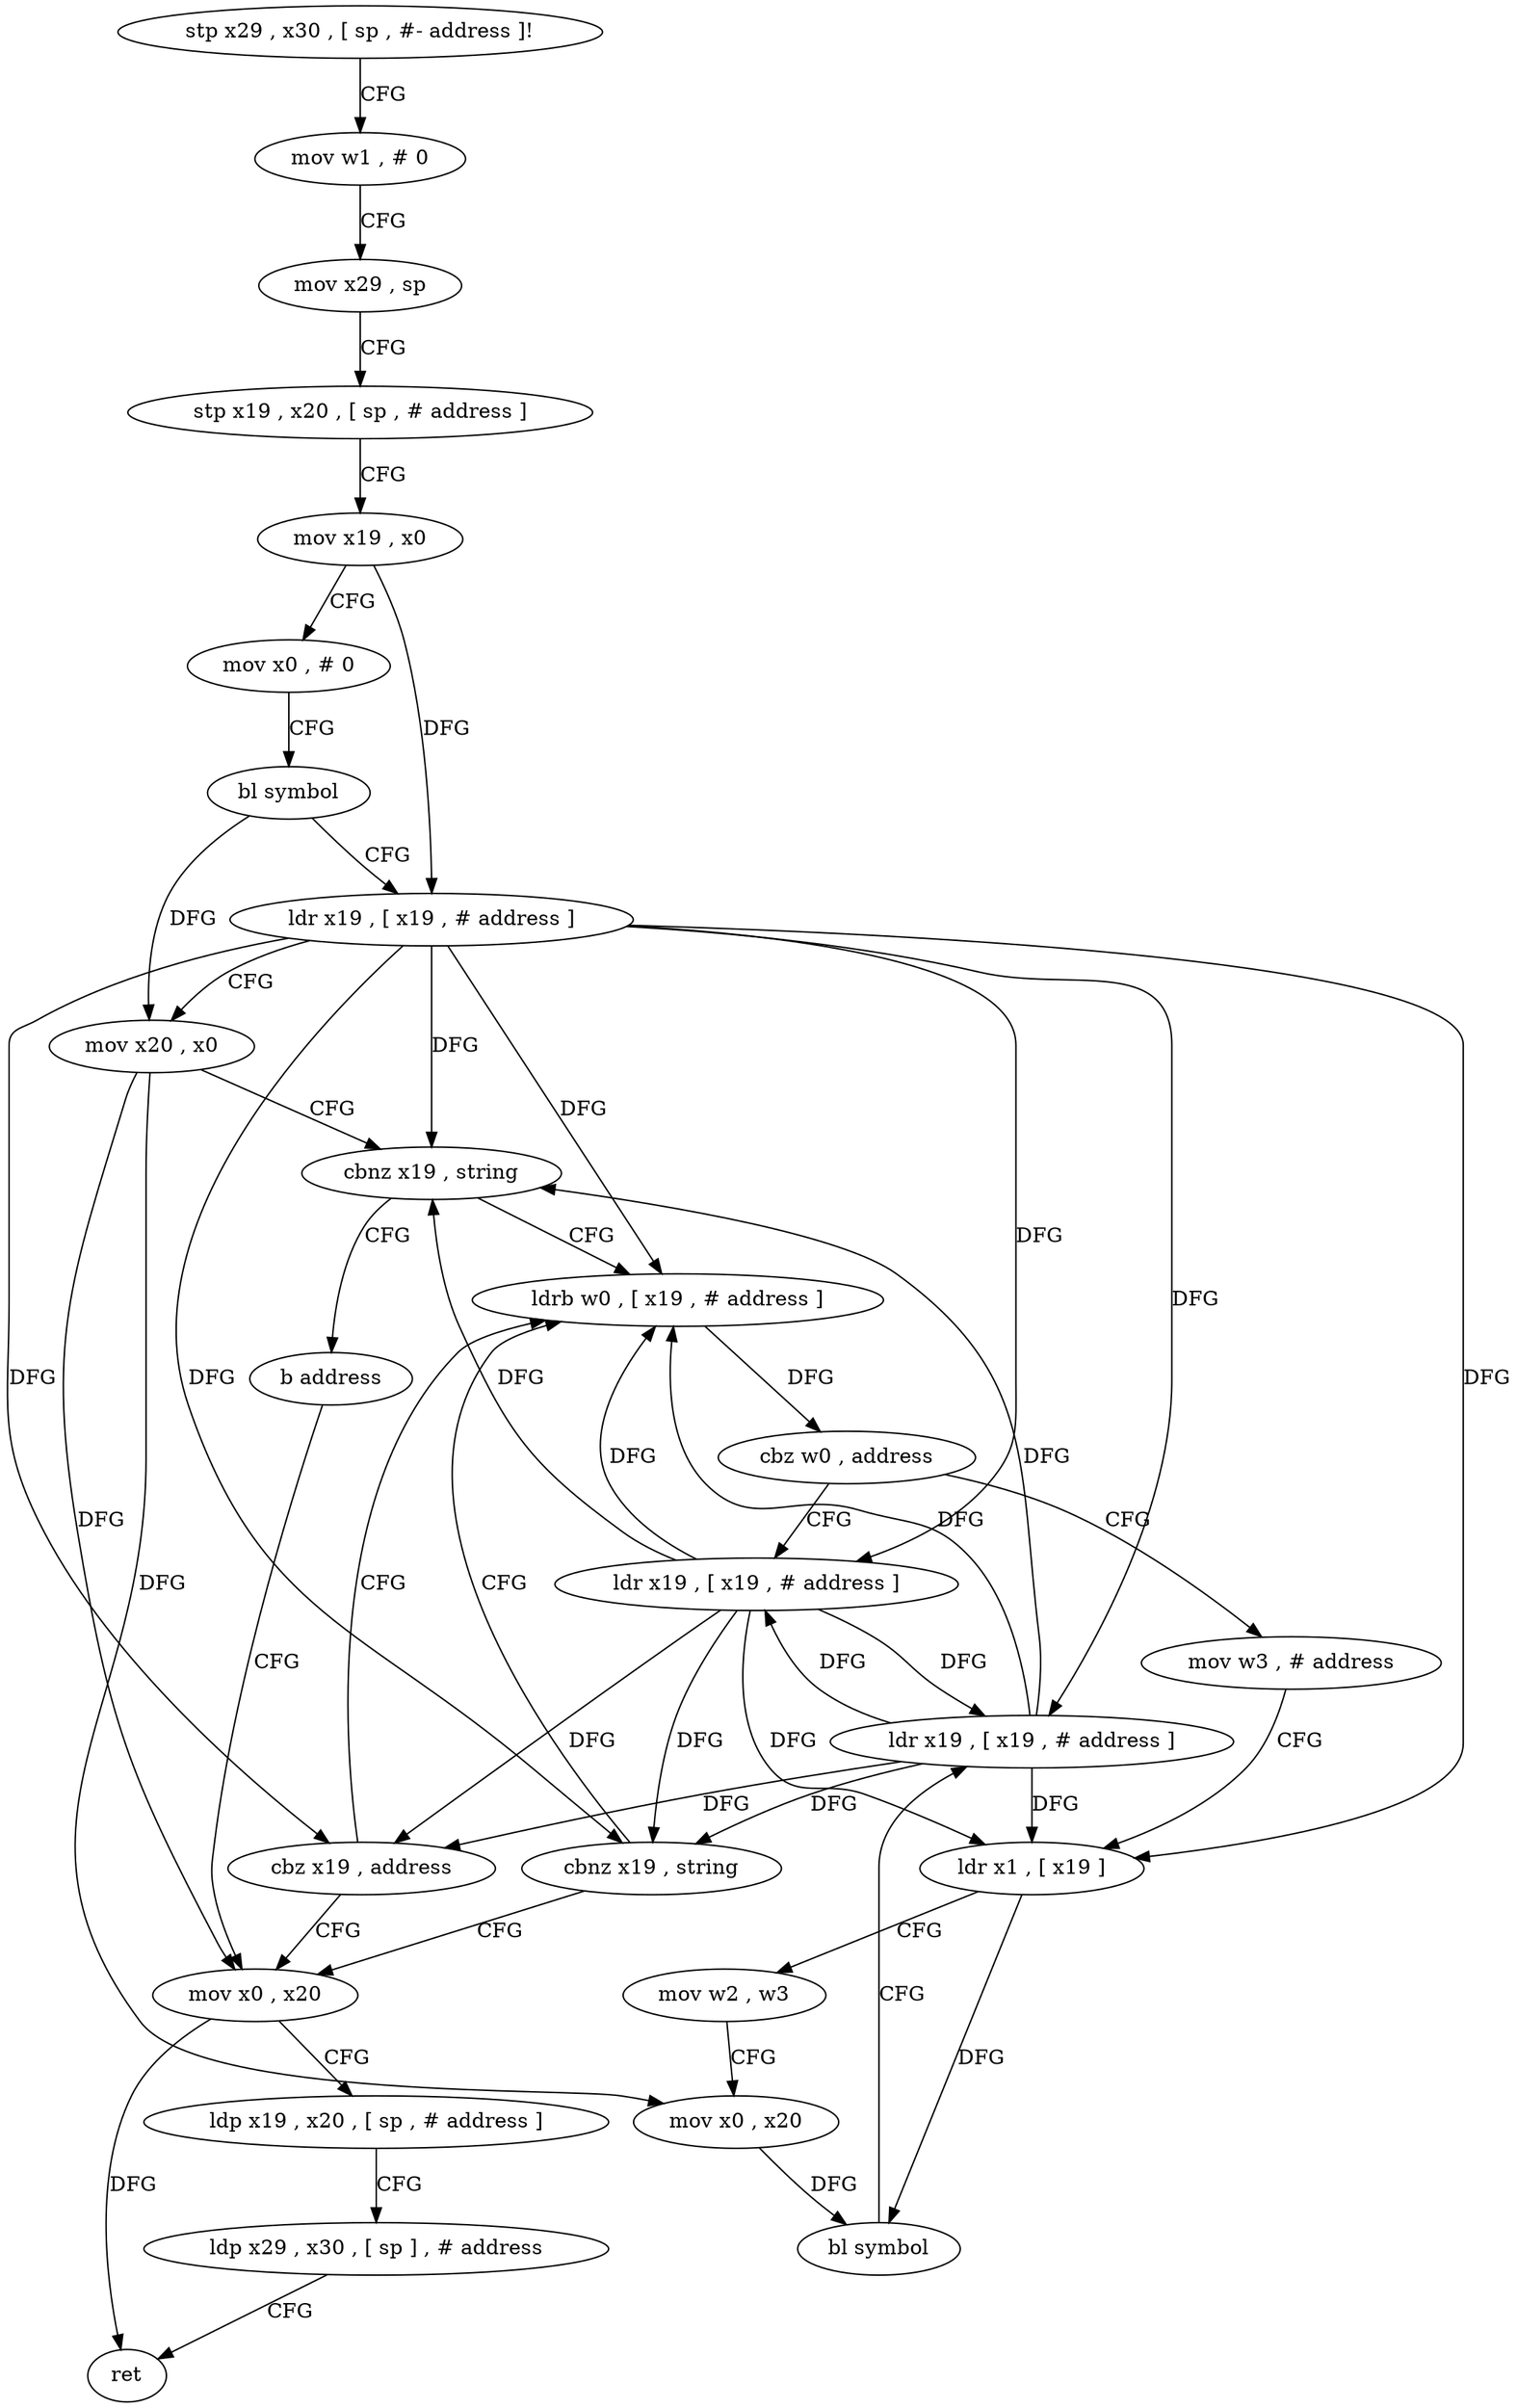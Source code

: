 digraph "func" {
"93360" [label = "stp x29 , x30 , [ sp , #- address ]!" ]
"93364" [label = "mov w1 , # 0" ]
"93368" [label = "mov x29 , sp" ]
"93372" [label = "stp x19 , x20 , [ sp , # address ]" ]
"93376" [label = "mov x19 , x0" ]
"93380" [label = "mov x0 , # 0" ]
"93384" [label = "bl symbol" ]
"93388" [label = "ldr x19 , [ x19 , # address ]" ]
"93392" [label = "mov x20 , x0" ]
"93396" [label = "cbnz x19 , string" ]
"93416" [label = "ldrb w0 , [ x19 , # address ]" ]
"93400" [label = "b address" ]
"93420" [label = "cbz w0 , address" ]
"93408" [label = "ldr x19 , [ x19 , # address ]" ]
"93424" [label = "mov w3 , # address" ]
"93452" [label = "mov x0 , x20" ]
"93412" [label = "cbz x19 , address" ]
"93428" [label = "ldr x1 , [ x19 ]" ]
"93432" [label = "mov w2 , w3" ]
"93436" [label = "mov x0 , x20" ]
"93440" [label = "bl symbol" ]
"93444" [label = "ldr x19 , [ x19 , # address ]" ]
"93448" [label = "cbnz x19 , string" ]
"93456" [label = "ldp x19 , x20 , [ sp , # address ]" ]
"93460" [label = "ldp x29 , x30 , [ sp ] , # address" ]
"93464" [label = "ret" ]
"93360" -> "93364" [ label = "CFG" ]
"93364" -> "93368" [ label = "CFG" ]
"93368" -> "93372" [ label = "CFG" ]
"93372" -> "93376" [ label = "CFG" ]
"93376" -> "93380" [ label = "CFG" ]
"93376" -> "93388" [ label = "DFG" ]
"93380" -> "93384" [ label = "CFG" ]
"93384" -> "93388" [ label = "CFG" ]
"93384" -> "93392" [ label = "DFG" ]
"93388" -> "93392" [ label = "CFG" ]
"93388" -> "93396" [ label = "DFG" ]
"93388" -> "93416" [ label = "DFG" ]
"93388" -> "93408" [ label = "DFG" ]
"93388" -> "93412" [ label = "DFG" ]
"93388" -> "93428" [ label = "DFG" ]
"93388" -> "93444" [ label = "DFG" ]
"93388" -> "93448" [ label = "DFG" ]
"93392" -> "93396" [ label = "CFG" ]
"93392" -> "93436" [ label = "DFG" ]
"93392" -> "93452" [ label = "DFG" ]
"93396" -> "93416" [ label = "CFG" ]
"93396" -> "93400" [ label = "CFG" ]
"93416" -> "93420" [ label = "DFG" ]
"93400" -> "93452" [ label = "CFG" ]
"93420" -> "93408" [ label = "CFG" ]
"93420" -> "93424" [ label = "CFG" ]
"93408" -> "93412" [ label = "DFG" ]
"93408" -> "93396" [ label = "DFG" ]
"93408" -> "93416" [ label = "DFG" ]
"93408" -> "93428" [ label = "DFG" ]
"93408" -> "93444" [ label = "DFG" ]
"93408" -> "93448" [ label = "DFG" ]
"93424" -> "93428" [ label = "CFG" ]
"93452" -> "93456" [ label = "CFG" ]
"93452" -> "93464" [ label = "DFG" ]
"93412" -> "93452" [ label = "CFG" ]
"93412" -> "93416" [ label = "CFG" ]
"93428" -> "93432" [ label = "CFG" ]
"93428" -> "93440" [ label = "DFG" ]
"93432" -> "93436" [ label = "CFG" ]
"93436" -> "93440" [ label = "DFG" ]
"93440" -> "93444" [ label = "CFG" ]
"93444" -> "93448" [ label = "DFG" ]
"93444" -> "93396" [ label = "DFG" ]
"93444" -> "93416" [ label = "DFG" ]
"93444" -> "93408" [ label = "DFG" ]
"93444" -> "93412" [ label = "DFG" ]
"93444" -> "93428" [ label = "DFG" ]
"93448" -> "93416" [ label = "CFG" ]
"93448" -> "93452" [ label = "CFG" ]
"93456" -> "93460" [ label = "CFG" ]
"93460" -> "93464" [ label = "CFG" ]
}

